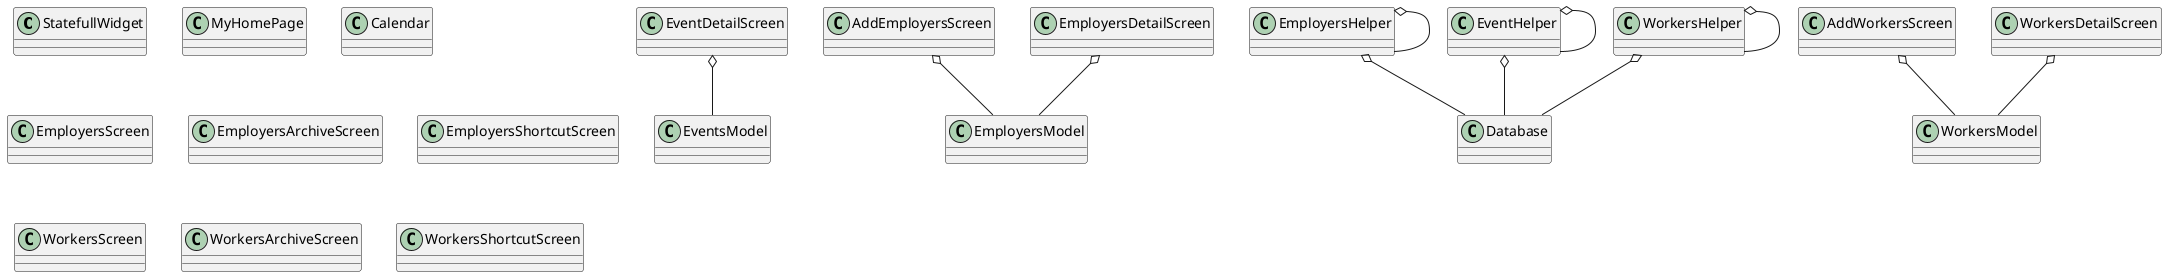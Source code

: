 @startuml Diagram
set namespaceSeparator ::

class "StatefullWidget" {
    
}

class "MyHomePage" {

}


class "Calendar" {
}



class "EventDetailScreen" {

}

"EventDetailScreen" o-- "EventsModel"



class "AddEmployersScreen" {

}

"AddEmployersScreen" o-- "EmployersModel"


class "EmployersScreen" {
}



class "EmployersArchiveScreen" {

}



class "EmployersShortcutScreen" {

}



class "EmployersDetailScreen" {

}

"EmployersDetailScreen" o-- "EmployersModel"


class "EmployersHelper" {

}

"EmployersHelper" o-- "EmployersHelper"
"EmployersHelper" o-- "Database"

class "EventHelper" {

}

"EventHelper" o-- "EventHelper"
"EventHelper" o-- "Database"

class "WorkersHelper" {
  
}

"WorkersHelper" o-- "WorkersHelper"
"WorkersHelper" o-- "Database"






class "EmployersModel" {

}

class "EventsModel" {
 
}

class "WorkersModel" {
 
}

class "AddWorkersScreen" {

}

"AddWorkersScreen" o-- "WorkersModel"


class "WorkersScreen" {
}




class "WorkersArchiveScreen" {

}




class "WorkersDetailScreen" {

}

"WorkersDetailScreen" o-- "WorkersModel"


class "WorkersShortcutScreen" {

}




@enduml